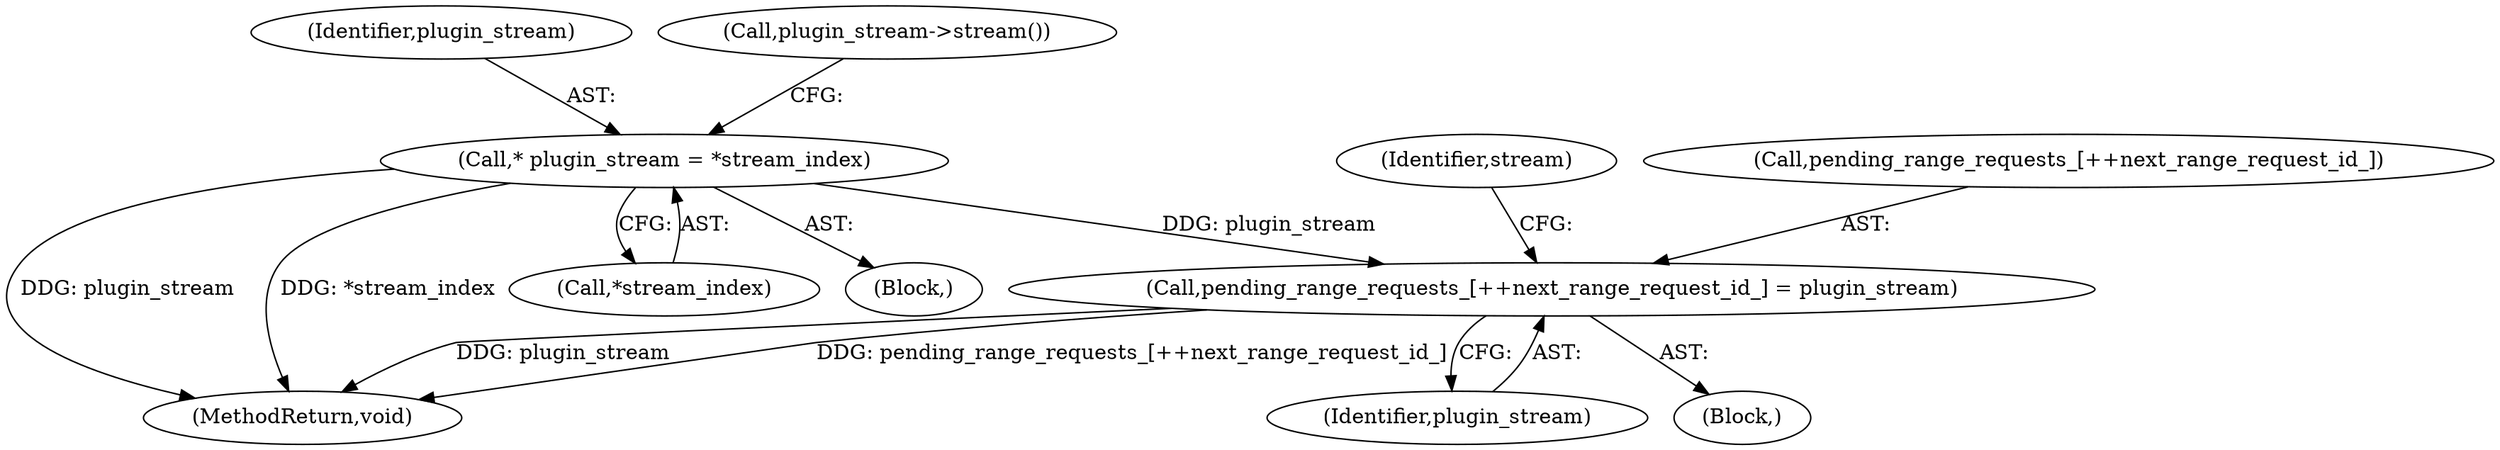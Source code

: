 digraph "0_Chrome_ea3d1d84be3d6f97bf50e76511c9e26af6895533_31@array" {
"1000178" [label="(Call,pending_range_requests_[++next_range_request_id_] = plugin_stream)"];
"1000167" [label="(Call,* plugin_stream = *stream_index)"];
"1000186" [label="(Identifier,stream)"];
"1000165" [label="(Block,)"];
"1000175" [label="(Block,)"];
"1000192" [label="(MethodReturn,void)"];
"1000169" [label="(Call,*stream_index)"];
"1000178" [label="(Call,pending_range_requests_[++next_range_request_id_] = plugin_stream)"];
"1000167" [label="(Call,* plugin_stream = *stream_index)"];
"1000168" [label="(Identifier,plugin_stream)"];
"1000173" [label="(Call,plugin_stream->stream())"];
"1000183" [label="(Identifier,plugin_stream)"];
"1000179" [label="(Call,pending_range_requests_[++next_range_request_id_])"];
"1000178" -> "1000175"  [label="AST: "];
"1000178" -> "1000183"  [label="CFG: "];
"1000179" -> "1000178"  [label="AST: "];
"1000183" -> "1000178"  [label="AST: "];
"1000186" -> "1000178"  [label="CFG: "];
"1000178" -> "1000192"  [label="DDG: pending_range_requests_[++next_range_request_id_]"];
"1000178" -> "1000192"  [label="DDG: plugin_stream"];
"1000167" -> "1000178"  [label="DDG: plugin_stream"];
"1000167" -> "1000165"  [label="AST: "];
"1000167" -> "1000169"  [label="CFG: "];
"1000168" -> "1000167"  [label="AST: "];
"1000169" -> "1000167"  [label="AST: "];
"1000173" -> "1000167"  [label="CFG: "];
"1000167" -> "1000192"  [label="DDG: plugin_stream"];
"1000167" -> "1000192"  [label="DDG: *stream_index"];
}
